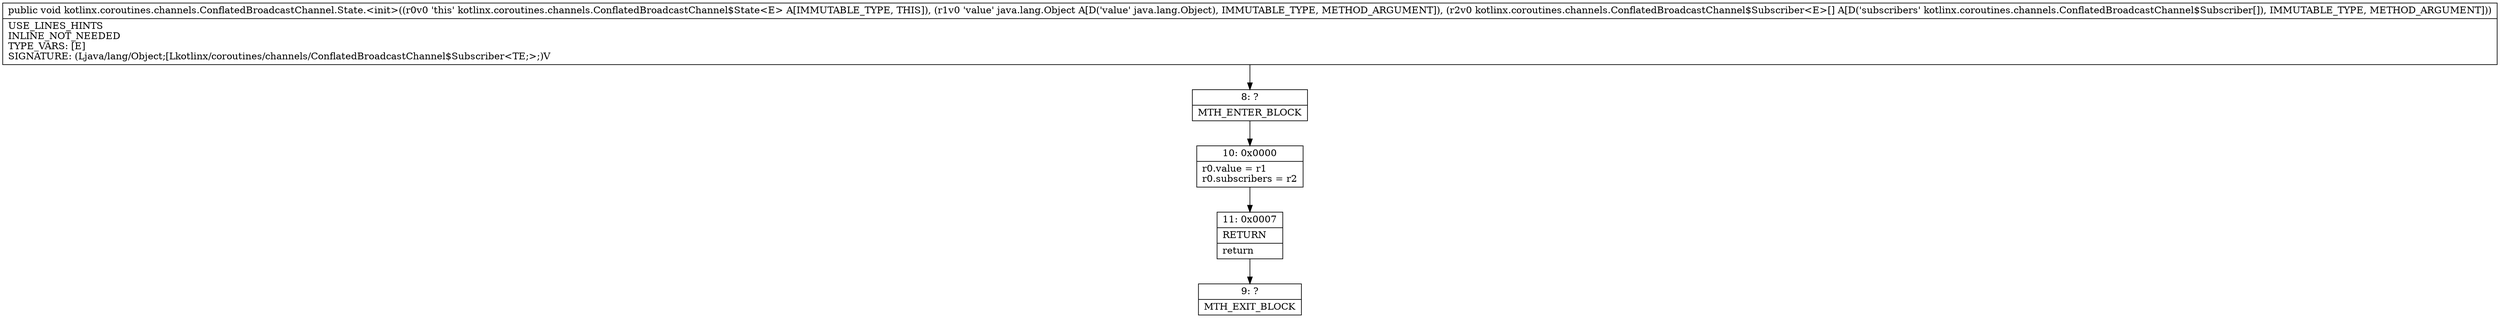digraph "CFG forkotlinx.coroutines.channels.ConflatedBroadcastChannel.State.\<init\>(Ljava\/lang\/Object;[Lkotlinx\/coroutines\/channels\/ConflatedBroadcastChannel$Subscriber;)V" {
Node_8 [shape=record,label="{8\:\ ?|MTH_ENTER_BLOCK\l}"];
Node_10 [shape=record,label="{10\:\ 0x0000|r0.value = r1\lr0.subscribers = r2\l}"];
Node_11 [shape=record,label="{11\:\ 0x0007|RETURN\l|return\l}"];
Node_9 [shape=record,label="{9\:\ ?|MTH_EXIT_BLOCK\l}"];
MethodNode[shape=record,label="{public void kotlinx.coroutines.channels.ConflatedBroadcastChannel.State.\<init\>((r0v0 'this' kotlinx.coroutines.channels.ConflatedBroadcastChannel$State\<E\> A[IMMUTABLE_TYPE, THIS]), (r1v0 'value' java.lang.Object A[D('value' java.lang.Object), IMMUTABLE_TYPE, METHOD_ARGUMENT]), (r2v0 kotlinx.coroutines.channels.ConflatedBroadcastChannel$Subscriber\<E\>[] A[D('subscribers' kotlinx.coroutines.channels.ConflatedBroadcastChannel$Subscriber[]), IMMUTABLE_TYPE, METHOD_ARGUMENT]))  | USE_LINES_HINTS\lINLINE_NOT_NEEDED\lTYPE_VARS: [E]\lSIGNATURE: (Ljava\/lang\/Object;[Lkotlinx\/coroutines\/channels\/ConflatedBroadcastChannel$Subscriber\<TE;\>;)V\l}"];
MethodNode -> Node_8;Node_8 -> Node_10;
Node_10 -> Node_11;
Node_11 -> Node_9;
}

